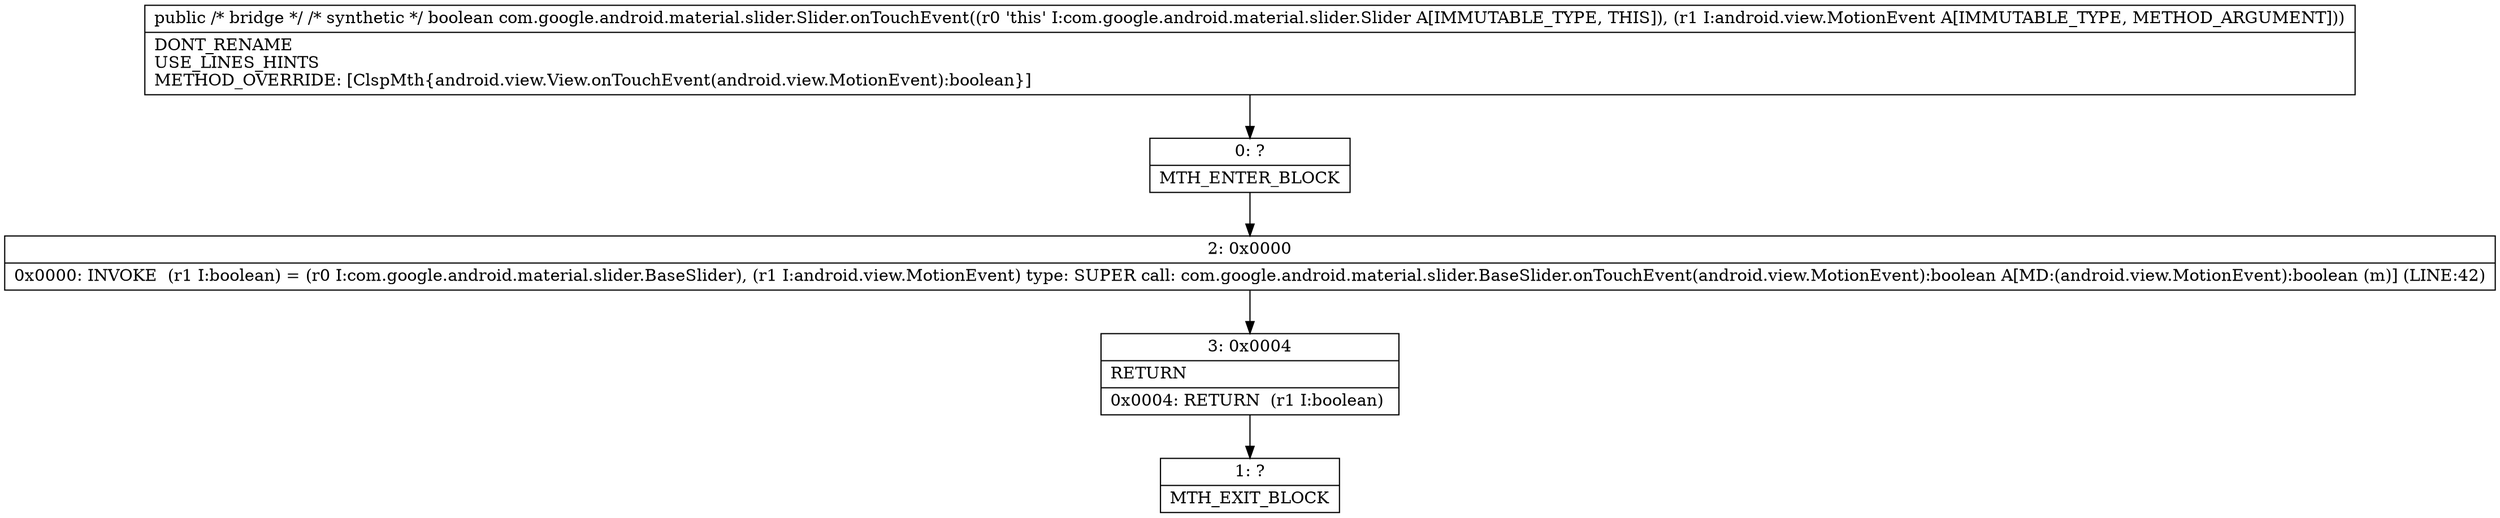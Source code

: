 digraph "CFG forcom.google.android.material.slider.Slider.onTouchEvent(Landroid\/view\/MotionEvent;)Z" {
Node_0 [shape=record,label="{0\:\ ?|MTH_ENTER_BLOCK\l}"];
Node_2 [shape=record,label="{2\:\ 0x0000|0x0000: INVOKE  (r1 I:boolean) = (r0 I:com.google.android.material.slider.BaseSlider), (r1 I:android.view.MotionEvent) type: SUPER call: com.google.android.material.slider.BaseSlider.onTouchEvent(android.view.MotionEvent):boolean A[MD:(android.view.MotionEvent):boolean (m)] (LINE:42)\l}"];
Node_3 [shape=record,label="{3\:\ 0x0004|RETURN\l|0x0004: RETURN  (r1 I:boolean) \l}"];
Node_1 [shape=record,label="{1\:\ ?|MTH_EXIT_BLOCK\l}"];
MethodNode[shape=record,label="{public \/* bridge *\/ \/* synthetic *\/ boolean com.google.android.material.slider.Slider.onTouchEvent((r0 'this' I:com.google.android.material.slider.Slider A[IMMUTABLE_TYPE, THIS]), (r1 I:android.view.MotionEvent A[IMMUTABLE_TYPE, METHOD_ARGUMENT]))  | DONT_RENAME\lUSE_LINES_HINTS\lMETHOD_OVERRIDE: [ClspMth\{android.view.View.onTouchEvent(android.view.MotionEvent):boolean\}]\l}"];
MethodNode -> Node_0;Node_0 -> Node_2;
Node_2 -> Node_3;
Node_3 -> Node_1;
}


